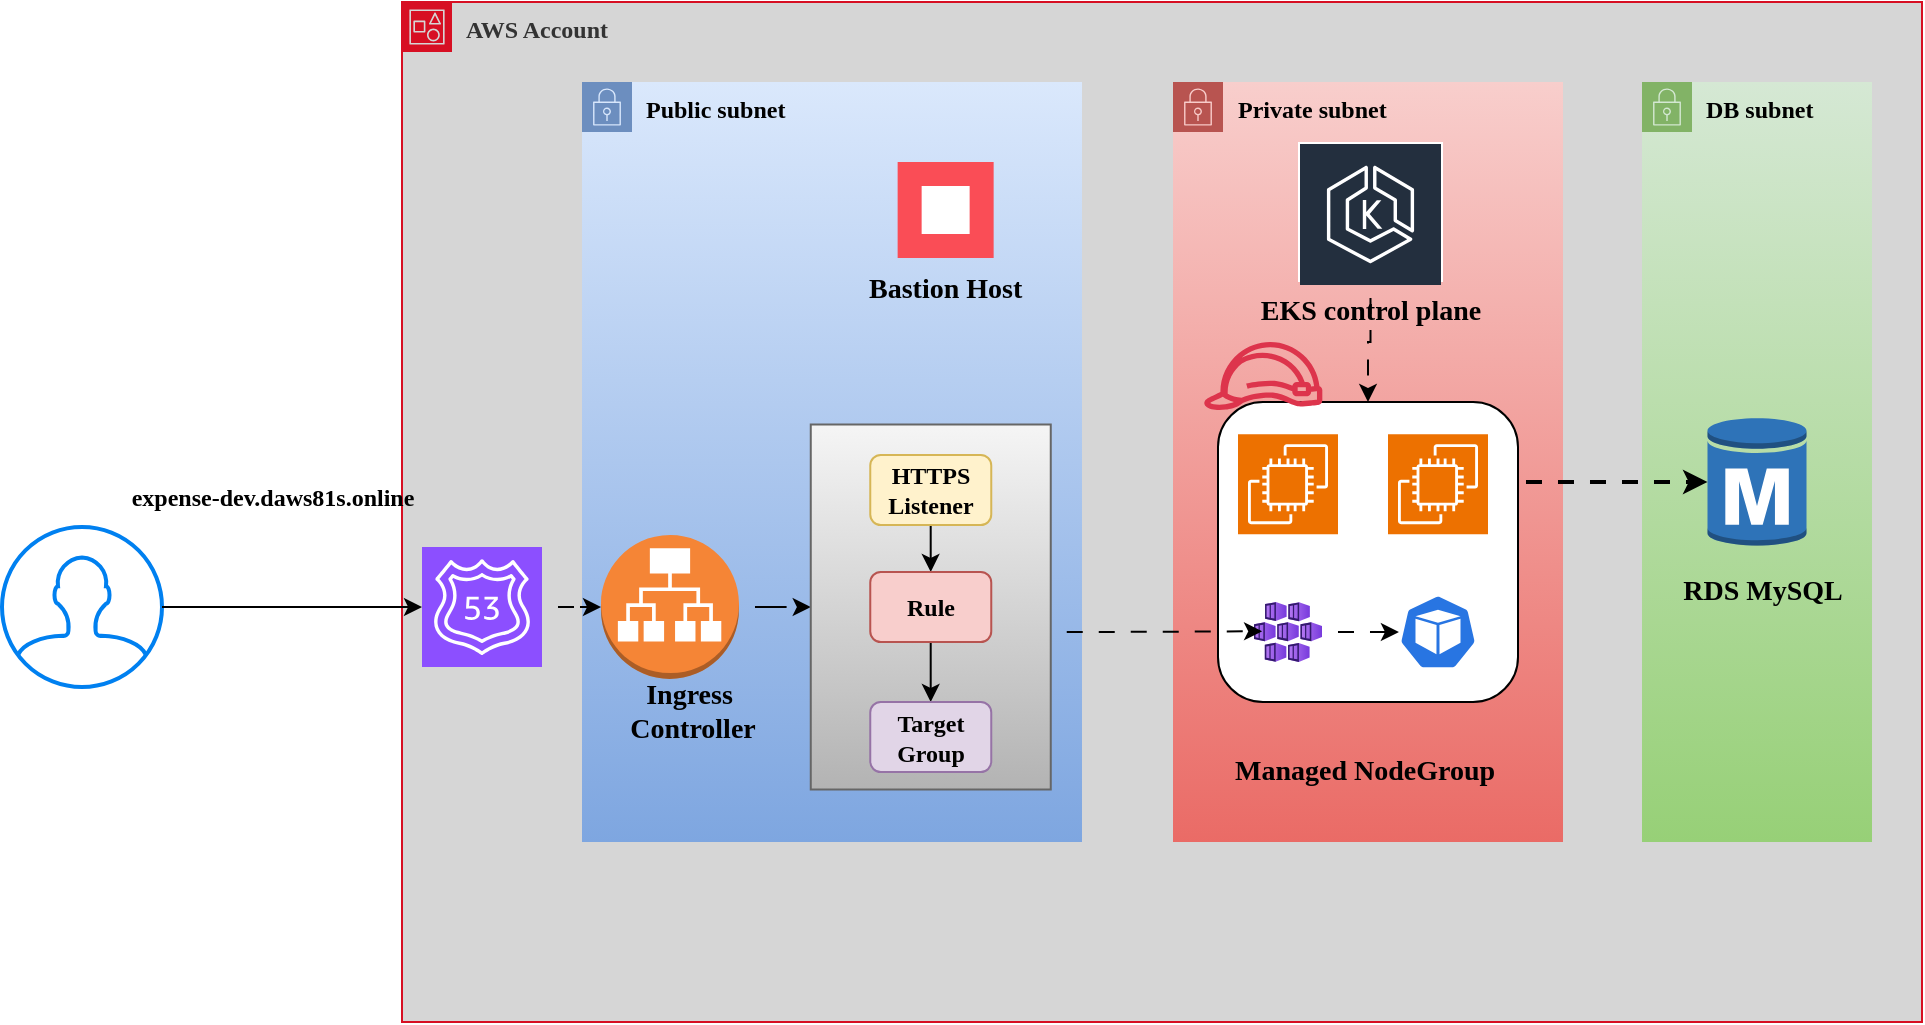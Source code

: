 <mxfile version="24.8.4">
  <diagram name="Page-1" id="i_xEsvh39rMq015timQ2">
    <mxGraphModel dx="2109" dy="686" grid="1" gridSize="10" guides="1" tooltips="1" connect="1" arrows="1" fold="1" page="1" pageScale="1" pageWidth="850" pageHeight="1100" math="0" shadow="0">
      <root>
        <mxCell id="0" />
        <mxCell id="1" parent="0" />
        <mxCell id="Bzz1_AComHtCyPnoAPtP-1" value="&lt;b&gt;&lt;font face=&quot;Comic Sans MS&quot;&gt;AWS Account&lt;/font&gt;&lt;/b&gt;" style="points=[[0,0],[0.25,0],[0.5,0],[0.75,0],[1,0],[1,0.25],[1,0.5],[1,0.75],[1,1],[0.75,1],[0.5,1],[0.25,1],[0,1],[0,0.75],[0,0.5],[0,0.25]];outlineConnect=0;html=1;whiteSpace=wrap;fontSize=12;fontStyle=0;container=1;pointerEvents=0;collapsible=0;recursiveResize=0;shape=mxgraph.aws4.group;grIcon=mxgraph.aws4.group_account;verticalAlign=top;align=left;spacingLeft=30;dashed=0;fillColor=#D6D6D6;fontColor=#333333;strokeColor=#d70f23;" parent="1" vertex="1">
          <mxGeometry x="70" y="80" width="760" height="510" as="geometry" />
        </mxCell>
        <mxCell id="Bzz1_AComHtCyPnoAPtP-2" value="&lt;b&gt;&lt;font face=&quot;Comic Sans MS&quot;&gt;Public subnet&lt;/font&gt;&lt;/b&gt;" style="points=[[0,0],[0.25,0],[0.5,0],[0.75,0],[1,0],[1,0.25],[1,0.5],[1,0.75],[1,1],[0.75,1],[0.5,1],[0.25,1],[0,1],[0,0.75],[0,0.5],[0,0.25]];outlineConnect=0;html=1;whiteSpace=wrap;fontSize=12;fontStyle=0;container=1;pointerEvents=0;collapsible=0;recursiveResize=0;shape=mxgraph.aws4.group;grIcon=mxgraph.aws4.group_security_group;grStroke=0;strokeColor=#6c8ebf;fillColor=#dae8fc;verticalAlign=top;align=left;spacingLeft=30;strokeWidth=4;gradientColor=#7ea6e0;" parent="Bzz1_AComHtCyPnoAPtP-1" vertex="1">
          <mxGeometry x="90" y="40" width="250" height="380" as="geometry" />
        </mxCell>
        <mxCell id="Bzz1_AComHtCyPnoAPtP-46" style="edgeStyle=orthogonalEdgeStyle;rounded=0;orthogonalLoop=1;jettySize=auto;html=1;entryX=0;entryY=0.5;entryDx=0;entryDy=0;flowAnimation=1;" parent="Bzz1_AComHtCyPnoAPtP-2" source="Bzz1_AComHtCyPnoAPtP-19" target="Bzz1_AComHtCyPnoAPtP-44" edge="1">
          <mxGeometry relative="1" as="geometry" />
        </mxCell>
        <mxCell id="Bzz1_AComHtCyPnoAPtP-19" value="" style="outlineConnect=0;dashed=0;verticalLabelPosition=bottom;verticalAlign=top;align=center;html=1;shape=mxgraph.aws3.application_load_balancer;fillColor=#F58536;gradientColor=none;" parent="Bzz1_AComHtCyPnoAPtP-2" vertex="1">
          <mxGeometry x="9.5" y="226.5" width="69" height="72" as="geometry" />
        </mxCell>
        <mxCell id="Bzz1_AComHtCyPnoAPtP-20" value="" style="shape=image;html=1;verticalAlign=top;verticalLabelPosition=bottom;labelBackgroundColor=#ffffff;imageAspect=0;aspect=fixed;image=https://cdn4.iconfinder.com/data/icons/ios-web-user-interface-multi-circle-flat-vol-5/512/Collection_folder_data_group_locked_security_secure_lock-128.png" parent="Bzz1_AComHtCyPnoAPtP-2" vertex="1">
          <mxGeometry x="24" y="186.5" width="40" height="40" as="geometry" />
        </mxCell>
        <mxCell id="Bzz1_AComHtCyPnoAPtP-27" value="Bastion Host" style="shape=rect;fillColor=#FA4D56;aspect=fixed;resizable=0;labelPosition=center;verticalLabelPosition=bottom;align=center;verticalAlign=top;strokeColor=none;fontSize=14;fontStyle=1;fontFamily=Comic Sans MS;" parent="Bzz1_AComHtCyPnoAPtP-2" vertex="1">
          <mxGeometry x="157.82" y="40" width="48" height="48" as="geometry" />
        </mxCell>
        <mxCell id="Bzz1_AComHtCyPnoAPtP-28" value="" style="fillColor=#ffffff;strokeColor=none;dashed=0;outlineConnect=0;html=1;labelPosition=center;verticalLabelPosition=bottom;verticalAlign=top;part=1;movable=0;resizable=0;rotatable=0;shape=mxgraph.ibm_cloud.bastion-host" parent="Bzz1_AComHtCyPnoAPtP-27" vertex="1">
          <mxGeometry width="24" height="24" relative="1" as="geometry">
            <mxPoint x="12" y="12" as="offset" />
          </mxGeometry>
        </mxCell>
        <mxCell id="Bzz1_AComHtCyPnoAPtP-33" value="&lt;b&gt;&lt;font face=&quot;Comic Sans MS&quot; style=&quot;font-size: 14px;&quot;&gt;Ingress&amp;nbsp;&lt;/font&gt;&lt;/b&gt;&lt;div&gt;&lt;b&gt;&lt;font face=&quot;Comic Sans MS&quot; style=&quot;font-size: 14px;&quot;&gt;Controller&lt;/font&gt;&lt;/b&gt;&lt;/div&gt;" style="text;html=1;align=center;verticalAlign=middle;resizable=0;points=[];autosize=1;strokeColor=none;fillColor=none;" parent="Bzz1_AComHtCyPnoAPtP-2" vertex="1">
          <mxGeometry x="9.5" y="290" width="90" height="50" as="geometry" />
        </mxCell>
        <mxCell id="Bzz1_AComHtCyPnoAPtP-43" value="" style="group" parent="Bzz1_AComHtCyPnoAPtP-2" vertex="1" connectable="0">
          <mxGeometry x="129.25" y="186.5" width="105.13" height="170" as="geometry" />
        </mxCell>
        <mxCell id="Bzz1_AComHtCyPnoAPtP-44" value="" style="rounded=0;whiteSpace=wrap;html=1;fillColor=#f5f5f5;gradientColor=#b3b3b3;strokeColor=#666666;" parent="Bzz1_AComHtCyPnoAPtP-43" vertex="1">
          <mxGeometry x="-14.87" y="-15.25" width="120" height="182.5" as="geometry" />
        </mxCell>
        <mxCell id="Bzz1_AComHtCyPnoAPtP-41" style="edgeStyle=orthogonalEdgeStyle;rounded=0;orthogonalLoop=1;jettySize=auto;html=1;entryX=0.5;entryY=0;entryDx=0;entryDy=0;" parent="Bzz1_AComHtCyPnoAPtP-43" source="Bzz1_AComHtCyPnoAPtP-38" target="Bzz1_AComHtCyPnoAPtP-39" edge="1">
          <mxGeometry relative="1" as="geometry" />
        </mxCell>
        <mxCell id="Bzz1_AComHtCyPnoAPtP-38" value="&lt;b&gt;&lt;font face=&quot;Comic Sans MS&quot;&gt;HTTPS&lt;/font&gt;&lt;/b&gt;&lt;div&gt;&lt;b&gt;&lt;font face=&quot;O2dqL-LmfZSRcn_d-H7Z&quot;&gt;Listener&lt;/font&gt;&lt;/b&gt;&lt;/div&gt;" style="rounded=1;whiteSpace=wrap;html=1;fillColor=#fff2cc;strokeColor=#d6b656;" parent="Bzz1_AComHtCyPnoAPtP-43" vertex="1">
          <mxGeometry x="14.88" width="60.5" height="35" as="geometry" />
        </mxCell>
        <mxCell id="Bzz1_AComHtCyPnoAPtP-42" value="" style="edgeStyle=orthogonalEdgeStyle;rounded=0;orthogonalLoop=1;jettySize=auto;html=1;" parent="Bzz1_AComHtCyPnoAPtP-43" source="Bzz1_AComHtCyPnoAPtP-39" target="Bzz1_AComHtCyPnoAPtP-40" edge="1">
          <mxGeometry relative="1" as="geometry" />
        </mxCell>
        <mxCell id="Bzz1_AComHtCyPnoAPtP-39" value="&lt;font face=&quot;Comic Sans MS&quot;&gt;&lt;b&gt;Rule&lt;/b&gt;&lt;/font&gt;" style="rounded=1;whiteSpace=wrap;html=1;fillColor=#f8cecc;strokeColor=#b85450;" parent="Bzz1_AComHtCyPnoAPtP-43" vertex="1">
          <mxGeometry x="14.88" y="58.5" width="60.5" height="35" as="geometry" />
        </mxCell>
        <mxCell id="Bzz1_AComHtCyPnoAPtP-40" value="&lt;font face=&quot;Comic Sans MS&quot;&gt;&lt;b&gt;Target&lt;/b&gt;&lt;/font&gt;&lt;div&gt;&lt;font face=&quot;Comic Sans MS&quot;&gt;&lt;b&gt;Group&lt;/b&gt;&lt;/font&gt;&lt;/div&gt;" style="rounded=1;whiteSpace=wrap;html=1;fillColor=#e1d5e7;strokeColor=#9673a6;" parent="Bzz1_AComHtCyPnoAPtP-43" vertex="1">
          <mxGeometry x="14.88" y="123.5" width="60.5" height="35" as="geometry" />
        </mxCell>
        <mxCell id="Bzz1_AComHtCyPnoAPtP-4" value="&lt;b&gt;&lt;font face=&quot;Comic Sans MS&quot;&gt;Private subnet&lt;/font&gt;&lt;/b&gt;" style="points=[[0,0],[0.25,0],[0.5,0],[0.75,0],[1,0],[1,0.25],[1,0.5],[1,0.75],[1,1],[0.75,1],[0.5,1],[0.25,1],[0,1],[0,0.75],[0,0.5],[0,0.25]];outlineConnect=0;html=1;whiteSpace=wrap;fontSize=12;fontStyle=0;container=1;pointerEvents=0;collapsible=0;recursiveResize=0;shape=mxgraph.aws4.group;grIcon=mxgraph.aws4.group_security_group;grStroke=0;strokeColor=#b85450;fillColor=#f8cecc;verticalAlign=top;align=left;spacingLeft=30;dashed=0;gradientColor=#ea6b66;" parent="Bzz1_AComHtCyPnoAPtP-1" vertex="1">
          <mxGeometry x="385.5" y="40" width="195" height="380" as="geometry" />
        </mxCell>
        <mxCell id="Bzz1_AComHtCyPnoAPtP-16" style="edgeStyle=orthogonalEdgeStyle;rounded=0;orthogonalLoop=1;jettySize=auto;html=1;flowAnimation=1;" parent="Bzz1_AComHtCyPnoAPtP-4" source="Bzz1_AComHtCyPnoAPtP-6" target="Bzz1_AComHtCyPnoAPtP-10" edge="1">
          <mxGeometry relative="1" as="geometry" />
        </mxCell>
        <mxCell id="Bzz1_AComHtCyPnoAPtP-6" value="" style="sketch=0;outlineConnect=0;fontColor=#232F3E;gradientColor=none;strokeColor=#ffffff;fillColor=#232F3E;dashed=0;verticalLabelPosition=middle;verticalAlign=bottom;align=center;html=1;whiteSpace=wrap;fontSize=10;fontStyle=1;spacing=3;shape=mxgraph.aws4.productIcon;prIcon=mxgraph.aws4.eks;" parent="Bzz1_AComHtCyPnoAPtP-4" vertex="1">
          <mxGeometry x="62.5" y="30" width="72.5" height="70" as="geometry" />
        </mxCell>
        <mxCell id="Bzz1_AComHtCyPnoAPtP-15" value="" style="group" parent="Bzz1_AComHtCyPnoAPtP-4" vertex="1" connectable="0">
          <mxGeometry x="22.5" y="160" width="150" height="150" as="geometry" />
        </mxCell>
        <mxCell id="Bzz1_AComHtCyPnoAPtP-10" value="" style="rounded=1;whiteSpace=wrap;html=1;" parent="Bzz1_AComHtCyPnoAPtP-15" vertex="1">
          <mxGeometry width="150" height="150" as="geometry" />
        </mxCell>
        <mxCell id="Bzz1_AComHtCyPnoAPtP-12" value="" style="sketch=0;points=[[0,0,0],[0.25,0,0],[0.5,0,0],[0.75,0,0],[1,0,0],[0,1,0],[0.25,1,0],[0.5,1,0],[0.75,1,0],[1,1,0],[0,0.25,0],[0,0.5,0],[0,0.75,0],[1,0.25,0],[1,0.5,0],[1,0.75,0]];outlineConnect=0;fontColor=#232F3E;fillColor=#ED7100;strokeColor=#ffffff;dashed=0;verticalLabelPosition=bottom;verticalAlign=top;align=center;html=1;fontSize=12;fontStyle=0;aspect=fixed;shape=mxgraph.aws4.resourceIcon;resIcon=mxgraph.aws4.ec2;" parent="Bzz1_AComHtCyPnoAPtP-15" vertex="1">
          <mxGeometry x="85" y="16.071" width="50" height="50" as="geometry" />
        </mxCell>
        <mxCell id="Bzz1_AComHtCyPnoAPtP-11" value="" style="sketch=0;points=[[0,0,0],[0.25,0,0],[0.5,0,0],[0.75,0,0],[1,0,0],[0,1,0],[0.25,1,0],[0.5,1,0],[0.75,1,0],[1,1,0],[0,0.25,0],[0,0.5,0],[0,0.75,0],[1,0.25,0],[1,0.5,0],[1,0.75,0]];outlineConnect=0;fontColor=#232F3E;fillColor=#ED7100;strokeColor=#ffffff;dashed=0;verticalLabelPosition=bottom;verticalAlign=top;align=center;html=1;fontSize=12;fontStyle=0;aspect=fixed;shape=mxgraph.aws4.resourceIcon;resIcon=mxgraph.aws4.ec2;" parent="Bzz1_AComHtCyPnoAPtP-15" vertex="1">
          <mxGeometry x="10" y="16.071" width="50" height="50" as="geometry" />
        </mxCell>
        <mxCell id="G3PXo3K-xALu4WFYYrQ8-7" style="edgeStyle=orthogonalEdgeStyle;rounded=0;orthogonalLoop=1;jettySize=auto;html=1;flowAnimation=1;" edge="1" parent="Bzz1_AComHtCyPnoAPtP-15" source="Bzz1_AComHtCyPnoAPtP-47" target="G3PXo3K-xALu4WFYYrQ8-2">
          <mxGeometry relative="1" as="geometry" />
        </mxCell>
        <mxCell id="Bzz1_AComHtCyPnoAPtP-47" value="" style="image;aspect=fixed;html=1;points=[];align=center;fontSize=12;image=img/lib/azure2/compute/Kubernetes_Services.svg;" parent="Bzz1_AComHtCyPnoAPtP-15" vertex="1">
          <mxGeometry x="18" y="100" width="34" height="30" as="geometry" />
        </mxCell>
        <mxCell id="G3PXo3K-xALu4WFYYrQ8-2" value="" style="aspect=fixed;sketch=0;html=1;dashed=0;whitespace=wrap;verticalLabelPosition=bottom;verticalAlign=top;fillColor=#2875E2;strokeColor=#ffffff;points=[[0.005,0.63,0],[0.1,0.2,0],[0.9,0.2,0],[0.5,0,0],[0.995,0.63,0],[0.72,0.99,0],[0.5,1,0],[0.28,0.99,0]];shape=mxgraph.kubernetes.icon2;prIcon=pod" vertex="1" parent="Bzz1_AComHtCyPnoAPtP-15">
          <mxGeometry x="90.46" y="96.25" width="39.07" height="37.5" as="geometry" />
        </mxCell>
        <mxCell id="Bzz1_AComHtCyPnoAPtP-17" value="" style="shape=image;html=1;verticalAlign=top;verticalLabelPosition=bottom;labelBackgroundColor=#ffffff;imageAspect=0;aspect=fixed;image=https://cdn4.iconfinder.com/data/icons/ios-web-user-interface-multi-circle-flat-vol-5/512/Collection_folder_data_group_locked_security_secure_lock-128.png" parent="Bzz1_AComHtCyPnoAPtP-4" vertex="1">
          <mxGeometry x="118.75" y="20" width="40" height="40" as="geometry" />
        </mxCell>
        <mxCell id="Bzz1_AComHtCyPnoAPtP-18" value="" style="shape=image;html=1;verticalAlign=top;verticalLabelPosition=bottom;labelBackgroundColor=#ffffff;imageAspect=0;aspect=fixed;image=https://cdn4.iconfinder.com/data/icons/ios-web-user-interface-multi-circle-flat-vol-5/512/Collection_folder_data_group_locked_security_secure_lock-128.png" parent="Bzz1_AComHtCyPnoAPtP-4" vertex="1">
          <mxGeometry x="145" y="130" width="40" height="40" as="geometry" />
        </mxCell>
        <mxCell id="Bzz1_AComHtCyPnoAPtP-30" value="" style="sketch=0;outlineConnect=0;fontColor=#232F3E;gradientColor=none;fillColor=#DD344C;strokeColor=none;dashed=0;verticalLabelPosition=bottom;verticalAlign=top;align=center;html=1;fontSize=12;fontStyle=0;aspect=fixed;pointerEvents=1;shape=mxgraph.aws4.role;" parent="Bzz1_AComHtCyPnoAPtP-4" vertex="1">
          <mxGeometry x="15" y="130" width="60.27" height="34" as="geometry" />
        </mxCell>
        <mxCell id="Bzz1_AComHtCyPnoAPtP-35" value="&lt;b&gt;&lt;font face=&quot;Comic Sans MS&quot; style=&quot;font-size: 14px;&quot;&gt;Managed NodeGroup&lt;/font&gt;&lt;/b&gt;" style="text;html=1;align=center;verticalAlign=middle;resizable=0;points=[];autosize=1;strokeColor=none;fillColor=none;" parent="Bzz1_AComHtCyPnoAPtP-4" vertex="1">
          <mxGeometry x="15" y="330" width="160" height="30" as="geometry" />
        </mxCell>
        <mxCell id="Bzz1_AComHtCyPnoAPtP-36" value="&lt;b&gt;&lt;font face=&quot;Comic Sans MS&quot; style=&quot;font-size: 14px;&quot;&gt;EKS control plane&lt;/font&gt;&lt;/b&gt;" style="text;html=1;align=center;verticalAlign=middle;resizable=0;points=[];autosize=1;strokeColor=none;fillColor=none;" parent="Bzz1_AComHtCyPnoAPtP-4" vertex="1">
          <mxGeometry x="28.75" y="100" width="140" height="30" as="geometry" />
        </mxCell>
        <mxCell id="Bzz1_AComHtCyPnoAPtP-5" value="&lt;b&gt;&lt;font face=&quot;Comic Sans MS&quot;&gt;DB subnet&lt;/font&gt;&lt;/b&gt;" style="points=[[0,0],[0.25,0],[0.5,0],[0.75,0],[1,0],[1,0.25],[1,0.5],[1,0.75],[1,1],[0.75,1],[0.5,1],[0.25,1],[0,1],[0,0.75],[0,0.5],[0,0.25]];outlineConnect=0;html=1;whiteSpace=wrap;fontSize=12;fontStyle=0;container=1;pointerEvents=0;collapsible=0;recursiveResize=0;shape=mxgraph.aws4.group;grIcon=mxgraph.aws4.group_security_group;grStroke=0;strokeColor=#82b366;fillColor=#d5e8d4;verticalAlign=top;align=left;spacingLeft=30;dashed=0;gradientColor=#97d077;" parent="Bzz1_AComHtCyPnoAPtP-1" vertex="1">
          <mxGeometry x="620" y="40" width="115" height="380" as="geometry" />
        </mxCell>
        <mxCell id="Bzz1_AComHtCyPnoAPtP-24" value="" style="outlineConnect=0;dashed=0;verticalLabelPosition=bottom;verticalAlign=top;align=center;html=1;shape=mxgraph.aws3.rds_db_instance;fillColor=#2E73B8;gradientColor=none;" parent="Bzz1_AComHtCyPnoAPtP-5" vertex="1">
          <mxGeometry x="32.75" y="167" width="49.5" height="66" as="geometry" />
        </mxCell>
        <mxCell id="Bzz1_AComHtCyPnoAPtP-26" value="" style="shape=image;html=1;verticalAlign=top;verticalLabelPosition=bottom;labelBackgroundColor=#ffffff;imageAspect=0;aspect=fixed;image=https://cdn4.iconfinder.com/data/icons/ios-web-user-interface-multi-circle-flat-vol-5/512/Collection_folder_data_group_locked_security_secure_lock-128.png" parent="Bzz1_AComHtCyPnoAPtP-5" vertex="1">
          <mxGeometry x="50" y="140" width="40" height="40" as="geometry" />
        </mxCell>
        <mxCell id="Bzz1_AComHtCyPnoAPtP-37" value="&lt;b&gt;&lt;font face=&quot;Comic Sans MS&quot; style=&quot;font-size: 14px;&quot;&gt;RDS MySQL&lt;/font&gt;&lt;/b&gt;" style="text;html=1;align=center;verticalAlign=middle;resizable=0;points=[];autosize=1;strokeColor=none;fillColor=none;" parent="Bzz1_AComHtCyPnoAPtP-5" vertex="1">
          <mxGeometry x="5" y="240" width="110" height="30" as="geometry" />
        </mxCell>
        <mxCell id="Bzz1_AComHtCyPnoAPtP-23" style="edgeStyle=orthogonalEdgeStyle;rounded=0;orthogonalLoop=1;jettySize=auto;html=1;flowAnimation=1;" parent="Bzz1_AComHtCyPnoAPtP-1" source="Bzz1_AComHtCyPnoAPtP-22" target="Bzz1_AComHtCyPnoAPtP-19" edge="1">
          <mxGeometry relative="1" as="geometry" />
        </mxCell>
        <mxCell id="Bzz1_AComHtCyPnoAPtP-22" value="" style="sketch=0;points=[[0,0,0],[0.25,0,0],[0.5,0,0],[0.75,0,0],[1,0,0],[0,1,0],[0.25,1,0],[0.5,1,0],[0.75,1,0],[1,1,0],[0,0.25,0],[0,0.5,0],[0,0.75,0],[1,0.25,0],[1,0.5,0],[1,0.75,0]];outlineConnect=0;fontColor=#232F3E;fillColor=#8C4FFF;strokeColor=#ffffff;dashed=0;verticalLabelPosition=bottom;verticalAlign=top;align=center;html=1;fontSize=12;fontStyle=0;aspect=fixed;shape=mxgraph.aws4.resourceIcon;resIcon=mxgraph.aws4.route_53;" parent="Bzz1_AComHtCyPnoAPtP-1" vertex="1">
          <mxGeometry x="10" y="272.5" width="60" height="60" as="geometry" />
        </mxCell>
        <mxCell id="Bzz1_AComHtCyPnoAPtP-25" style="edgeStyle=orthogonalEdgeStyle;rounded=0;orthogonalLoop=1;jettySize=auto;html=1;entryX=0;entryY=0.5;entryDx=0;entryDy=0;entryPerimeter=0;flowAnimation=1;strokeWidth=2;" parent="Bzz1_AComHtCyPnoAPtP-1" target="Bzz1_AComHtCyPnoAPtP-24" edge="1">
          <mxGeometry relative="1" as="geometry">
            <mxPoint x="554" y="240" as="sourcePoint" />
            <Array as="points">
              <mxPoint x="554" y="240" />
            </Array>
          </mxGeometry>
        </mxCell>
        <mxCell id="G3PXo3K-xALu4WFYYrQ8-5" style="edgeStyle=orthogonalEdgeStyle;rounded=0;orthogonalLoop=1;jettySize=auto;html=1;entryX=0.119;entryY=0.488;entryDx=0;entryDy=0;entryPerimeter=0;flowAnimation=1;" edge="1" parent="Bzz1_AComHtCyPnoAPtP-1" source="Bzz1_AComHtCyPnoAPtP-44" target="Bzz1_AComHtCyPnoAPtP-47">
          <mxGeometry relative="1" as="geometry">
            <Array as="points">
              <mxPoint x="350" y="315" />
              <mxPoint x="350" y="315" />
            </Array>
          </mxGeometry>
        </mxCell>
        <mxCell id="G3PXo3K-xALu4WFYYrQ8-9" value="" style="html=1;verticalLabelPosition=bottom;align=center;labelBackgroundColor=#ffffff;verticalAlign=top;strokeWidth=2;strokeColor=#0080F0;shadow=0;dashed=0;shape=mxgraph.ios7.icons.user;" vertex="1" parent="1">
          <mxGeometry x="-130" y="342.5" width="80" height="80" as="geometry" />
        </mxCell>
        <mxCell id="G3PXo3K-xALu4WFYYrQ8-10" style="edgeStyle=orthogonalEdgeStyle;rounded=0;orthogonalLoop=1;jettySize=auto;html=1;entryX=0;entryY=0.5;entryDx=0;entryDy=0;entryPerimeter=0;" edge="1" parent="1" source="G3PXo3K-xALu4WFYYrQ8-9" target="Bzz1_AComHtCyPnoAPtP-22">
          <mxGeometry relative="1" as="geometry" />
        </mxCell>
        <mxCell id="G3PXo3K-xALu4WFYYrQ8-11" value="&lt;b&gt;&lt;font face=&quot;Comic Sans MS&quot;&gt;expense-dev.daws81s.online&lt;/font&gt;&lt;/b&gt;" style="text;html=1;align=center;verticalAlign=middle;resizable=0;points=[];autosize=1;strokeColor=none;fillColor=none;" vertex="1" parent="1">
          <mxGeometry x="-90" y="312.5" width="190" height="30" as="geometry" />
        </mxCell>
      </root>
    </mxGraphModel>
  </diagram>
</mxfile>
